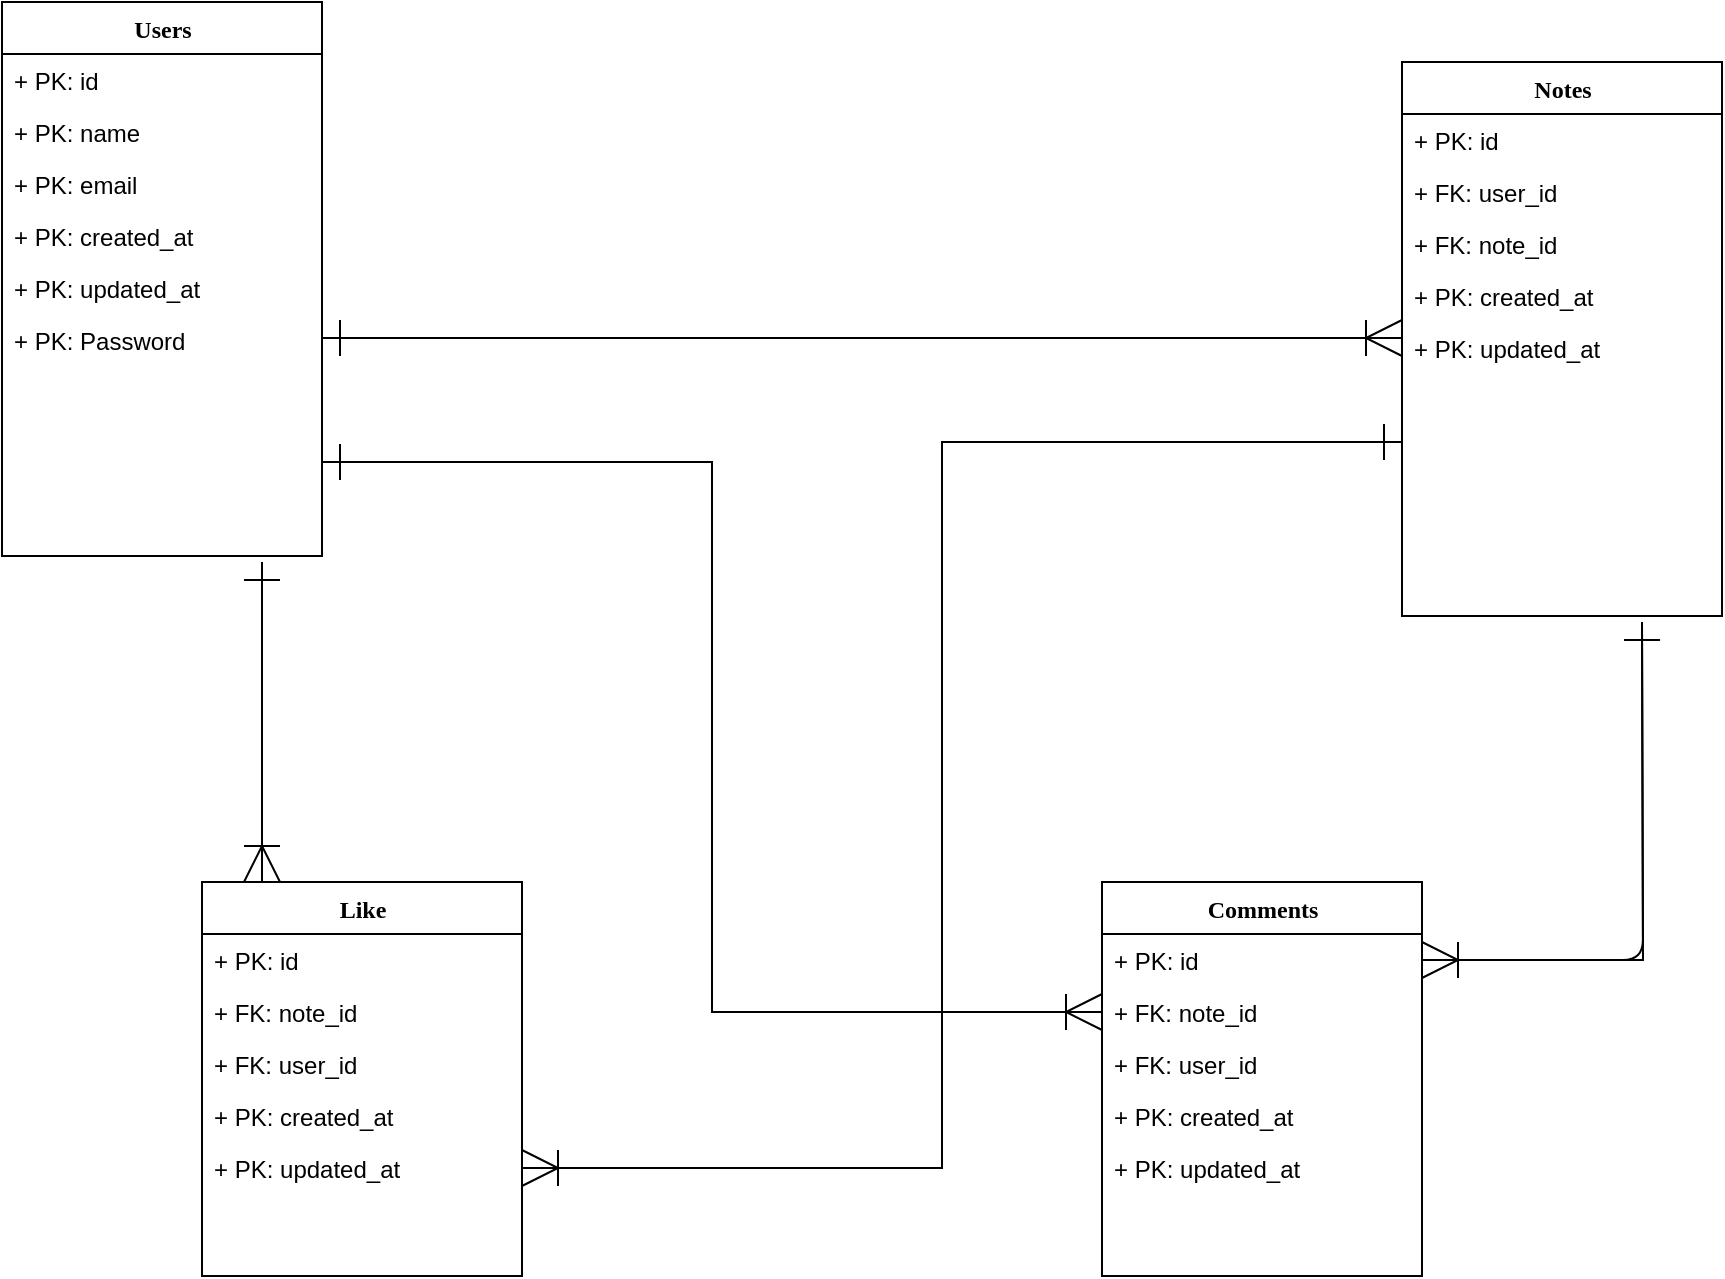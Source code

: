 <mxfile version="15.6.8" type="github"><diagram name="Page-1" id="9f46799a-70d6-7492-0946-bef42562c5a5"><mxGraphModel dx="786" dy="546" grid="1" gridSize="10" guides="1" tooltips="1" connect="1" arrows="1" fold="1" page="1" pageScale="1" pageWidth="1100" pageHeight="850" background="none" math="0" shadow="0"><root><mxCell id="0"/><mxCell id="1" parent="0"/><mxCell id="78961159f06e98e8-122" style="edgeStyle=orthogonalEdgeStyle;html=1;labelBackgroundColor=none;startFill=0;startSize=8;endArrow=ERoneToMany;endFill=0;endSize=16;fontFamily=Verdana;fontSize=12;elbow=vertical;entryX=1;entryY=0.5;entryDx=0;entryDy=0;" parent="1" target="78961159f06e98e8-44" edge="1"><mxGeometry relative="1" as="geometry"><mxPoint x="910" y="340" as="sourcePoint"/></mxGeometry></mxCell><mxCell id="78961159f06e98e8-30" value="Notes" style="swimlane;html=1;fontStyle=1;align=center;verticalAlign=top;childLayout=stackLayout;horizontal=1;startSize=26;horizontalStack=0;resizeParent=1;resizeLast=0;collapsible=1;marginBottom=0;swimlaneFillColor=#ffffff;rounded=0;shadow=0;comic=0;labelBackgroundColor=none;strokeWidth=1;fillColor=none;fontFamily=Verdana;fontSize=12" parent="1" vertex="1"><mxGeometry x="790" y="60" width="160" height="277" as="geometry"/></mxCell><mxCell id="78961159f06e98e8-31" value="+ PK: id" style="text;html=1;strokeColor=none;fillColor=none;align=left;verticalAlign=top;spacingLeft=4;spacingRight=4;whiteSpace=wrap;overflow=hidden;rotatable=0;points=[[0,0.5],[1,0.5]];portConstraint=eastwest;" parent="78961159f06e98e8-30" vertex="1"><mxGeometry y="26" width="160" height="26" as="geometry"/></mxCell><mxCell id="78961159f06e98e8-32" value="+ FK: user_id" style="text;html=1;strokeColor=none;fillColor=none;align=left;verticalAlign=top;spacingLeft=4;spacingRight=4;whiteSpace=wrap;overflow=hidden;rotatable=0;points=[[0,0.5],[1,0.5]];portConstraint=eastwest;" parent="78961159f06e98e8-30" vertex="1"><mxGeometry y="52" width="160" height="26" as="geometry"/></mxCell><mxCell id="78961159f06e98e8-33" value="+ FK: note_id" style="text;html=1;strokeColor=none;fillColor=none;align=left;verticalAlign=top;spacingLeft=4;spacingRight=4;whiteSpace=wrap;overflow=hidden;rotatable=0;points=[[0,0.5],[1,0.5]];portConstraint=eastwest;" parent="78961159f06e98e8-30" vertex="1"><mxGeometry y="78" width="160" height="26" as="geometry"/></mxCell><mxCell id="78961159f06e98e8-34" value="+ PK: created_at" style="text;html=1;strokeColor=none;fillColor=none;align=left;verticalAlign=top;spacingLeft=4;spacingRight=4;whiteSpace=wrap;overflow=hidden;rotatable=0;points=[[0,0.5],[1,0.5]];portConstraint=eastwest;" parent="78961159f06e98e8-30" vertex="1"><mxGeometry y="104" width="160" height="26" as="geometry"/></mxCell><mxCell id="78961159f06e98e8-36" value="+ PK: updated_at" style="text;html=1;strokeColor=none;fillColor=none;align=left;verticalAlign=top;spacingLeft=4;spacingRight=4;whiteSpace=wrap;overflow=hidden;rotatable=0;points=[[0,0.5],[1,0.5]];portConstraint=eastwest;" parent="78961159f06e98e8-30" vertex="1"><mxGeometry y="130" width="160" height="26" as="geometry"/></mxCell><mxCell id="78961159f06e98e8-43" value="Comments" style="swimlane;html=1;fontStyle=1;align=center;verticalAlign=top;childLayout=stackLayout;horizontal=1;startSize=26;horizontalStack=0;resizeParent=1;resizeLast=0;collapsible=1;marginBottom=0;swimlaneFillColor=#ffffff;rounded=0;shadow=0;comic=0;labelBackgroundColor=none;strokeWidth=1;fillColor=none;fontFamily=Verdana;fontSize=12" parent="1" vertex="1"><mxGeometry x="640" y="470" width="160" height="197" as="geometry"/></mxCell><mxCell id="78961159f06e98e8-44" value="+ PK: id" style="text;html=1;strokeColor=none;fillColor=none;align=left;verticalAlign=top;spacingLeft=4;spacingRight=4;whiteSpace=wrap;overflow=hidden;rotatable=0;points=[[0,0.5],[1,0.5]];portConstraint=eastwest;" parent="78961159f06e98e8-43" vertex="1"><mxGeometry y="26" width="160" height="26" as="geometry"/></mxCell><mxCell id="78961159f06e98e8-45" value="+ FK: note_id" style="text;html=1;strokeColor=none;fillColor=none;align=left;verticalAlign=top;spacingLeft=4;spacingRight=4;whiteSpace=wrap;overflow=hidden;rotatable=0;points=[[0,0.5],[1,0.5]];portConstraint=eastwest;" parent="78961159f06e98e8-43" vertex="1"><mxGeometry y="52" width="160" height="26" as="geometry"/></mxCell><mxCell id="78961159f06e98e8-49" value="+ FK: user_id" style="text;html=1;strokeColor=none;fillColor=none;align=left;verticalAlign=top;spacingLeft=4;spacingRight=4;whiteSpace=wrap;overflow=hidden;rotatable=0;points=[[0,0.5],[1,0.5]];portConstraint=eastwest;" parent="78961159f06e98e8-43" vertex="1"><mxGeometry y="78" width="160" height="26" as="geometry"/></mxCell><mxCell id="78961159f06e98e8-50" value="+ PK: created_at" style="text;html=1;strokeColor=none;fillColor=none;align=left;verticalAlign=top;spacingLeft=4;spacingRight=4;whiteSpace=wrap;overflow=hidden;rotatable=0;points=[[0,0.5],[1,0.5]];portConstraint=eastwest;" parent="78961159f06e98e8-43" vertex="1"><mxGeometry y="104" width="160" height="26" as="geometry"/></mxCell><mxCell id="78961159f06e98e8-52" value="+ PK: updated_at" style="text;html=1;strokeColor=none;fillColor=none;align=left;verticalAlign=top;spacingLeft=4;spacingRight=4;whiteSpace=wrap;overflow=hidden;rotatable=0;points=[[0,0.5],[1,0.5]];portConstraint=eastwest;" parent="78961159f06e98e8-43" vertex="1"><mxGeometry y="130" width="160" height="26" as="geometry"/></mxCell><mxCell id="78961159f06e98e8-121" style="edgeStyle=elbowEdgeStyle;html=1;labelBackgroundColor=none;startFill=0;startSize=16;endArrow=ERoneToMany;endFill=0;endSize=16;fontFamily=Verdana;fontSize=12;elbow=vertical;startArrow=ERone;targetPerimeterSpacing=16;sourcePerimeterSpacing=16;strokeWidth=1;" parent="1" edge="1"><mxGeometry relative="1" as="geometry"><mxPoint x="250" y="198" as="sourcePoint"/><mxPoint x="790" y="198" as="targetPoint"/><Array as="points"><mxPoint x="580" y="198"/></Array></mxGeometry></mxCell><mxCell id="321NVx_eleZ-_5GMZMlQ-7" style="edgeStyle=orthogonalEdgeStyle;rounded=0;orthogonalLoop=1;jettySize=auto;html=1;exitX=1;exitY=0.5;exitDx=0;exitDy=0;endArrow=ERone;endFill=0;endSize=16;" parent="1" source="78961159f06e98e8-44" edge="1"><mxGeometry relative="1" as="geometry"><mxPoint x="910" y="340" as="targetPoint"/></mxGeometry></mxCell><mxCell id="321NVx_eleZ-_5GMZMlQ-44" value="Users" style="swimlane;html=1;fontStyle=1;align=center;verticalAlign=top;childLayout=stackLayout;horizontal=1;startSize=26;horizontalStack=0;resizeParent=1;resizeLast=0;collapsible=1;marginBottom=0;swimlaneFillColor=#ffffff;rounded=0;shadow=0;comic=0;labelBackgroundColor=none;strokeWidth=1;fillColor=none;fontFamily=Verdana;fontSize=12" parent="1" vertex="1"><mxGeometry x="90" y="30" width="160" height="277" as="geometry"/></mxCell><mxCell id="321NVx_eleZ-_5GMZMlQ-45" value="+ PK: id" style="text;html=1;strokeColor=none;fillColor=none;align=left;verticalAlign=top;spacingLeft=4;spacingRight=4;whiteSpace=wrap;overflow=hidden;rotatable=0;points=[[0,0.5],[1,0.5]];portConstraint=eastwest;" parent="321NVx_eleZ-_5GMZMlQ-44" vertex="1"><mxGeometry y="26" width="160" height="26" as="geometry"/></mxCell><mxCell id="321NVx_eleZ-_5GMZMlQ-46" value="+ PK: name" style="text;html=1;strokeColor=none;fillColor=none;align=left;verticalAlign=top;spacingLeft=4;spacingRight=4;whiteSpace=wrap;overflow=hidden;rotatable=0;points=[[0,0.5],[1,0.5]];portConstraint=eastwest;" parent="321NVx_eleZ-_5GMZMlQ-44" vertex="1"><mxGeometry y="52" width="160" height="26" as="geometry"/></mxCell><mxCell id="321NVx_eleZ-_5GMZMlQ-47" value="+ PK: email" style="text;html=1;strokeColor=none;fillColor=none;align=left;verticalAlign=top;spacingLeft=4;spacingRight=4;whiteSpace=wrap;overflow=hidden;rotatable=0;points=[[0,0.5],[1,0.5]];portConstraint=eastwest;" parent="321NVx_eleZ-_5GMZMlQ-44" vertex="1"><mxGeometry y="78" width="160" height="26" as="geometry"/></mxCell><mxCell id="321NVx_eleZ-_5GMZMlQ-50" value="+ PK: created_at" style="text;html=1;strokeColor=none;fillColor=none;align=left;verticalAlign=top;spacingLeft=4;spacingRight=4;whiteSpace=wrap;overflow=hidden;rotatable=0;points=[[0,0.5],[1,0.5]];portConstraint=eastwest;" parent="321NVx_eleZ-_5GMZMlQ-44" vertex="1"><mxGeometry y="104" width="160" height="26" as="geometry"/></mxCell><mxCell id="321NVx_eleZ-_5GMZMlQ-51" value="+ PK: updated_at" style="text;html=1;strokeColor=none;fillColor=none;align=left;verticalAlign=top;spacingLeft=4;spacingRight=4;whiteSpace=wrap;overflow=hidden;rotatable=0;points=[[0,0.5],[1,0.5]];portConstraint=eastwest;" parent="321NVx_eleZ-_5GMZMlQ-44" vertex="1"><mxGeometry y="130" width="160" height="26" as="geometry"/></mxCell><mxCell id="PCuijJLLc33kb1cGmnIy-1" value="+ PK: Password" style="text;html=1;strokeColor=none;fillColor=none;align=left;verticalAlign=top;spacingLeft=4;spacingRight=4;whiteSpace=wrap;overflow=hidden;rotatable=0;points=[[0,0.5],[1,0.5]];portConstraint=eastwest;" vertex="1" parent="321NVx_eleZ-_5GMZMlQ-44"><mxGeometry y="156" width="160" height="26" as="geometry"/></mxCell><mxCell id="PCuijJLLc33kb1cGmnIy-3" value="Like" style="swimlane;html=1;fontStyle=1;align=center;verticalAlign=top;childLayout=stackLayout;horizontal=1;startSize=26;horizontalStack=0;resizeParent=1;resizeLast=0;collapsible=1;marginBottom=0;swimlaneFillColor=#ffffff;rounded=0;shadow=0;comic=0;labelBackgroundColor=none;strokeWidth=1;fillColor=none;fontFamily=Verdana;fontSize=12" vertex="1" parent="1"><mxGeometry x="190" y="470" width="160" height="197" as="geometry"/></mxCell><mxCell id="PCuijJLLc33kb1cGmnIy-4" value="+ PK: id" style="text;html=1;strokeColor=none;fillColor=none;align=left;verticalAlign=top;spacingLeft=4;spacingRight=4;whiteSpace=wrap;overflow=hidden;rotatable=0;points=[[0,0.5],[1,0.5]];portConstraint=eastwest;" vertex="1" parent="PCuijJLLc33kb1cGmnIy-3"><mxGeometry y="26" width="160" height="26" as="geometry"/></mxCell><mxCell id="PCuijJLLc33kb1cGmnIy-5" value="+ FK: note_id" style="text;html=1;strokeColor=none;fillColor=none;align=left;verticalAlign=top;spacingLeft=4;spacingRight=4;whiteSpace=wrap;overflow=hidden;rotatable=0;points=[[0,0.5],[1,0.5]];portConstraint=eastwest;" vertex="1" parent="PCuijJLLc33kb1cGmnIy-3"><mxGeometry y="52" width="160" height="26" as="geometry"/></mxCell><mxCell id="PCuijJLLc33kb1cGmnIy-6" value="+ FK: user_id" style="text;html=1;strokeColor=none;fillColor=none;align=left;verticalAlign=top;spacingLeft=4;spacingRight=4;whiteSpace=wrap;overflow=hidden;rotatable=0;points=[[0,0.5],[1,0.5]];portConstraint=eastwest;" vertex="1" parent="PCuijJLLc33kb1cGmnIy-3"><mxGeometry y="78" width="160" height="26" as="geometry"/></mxCell><mxCell id="PCuijJLLc33kb1cGmnIy-7" value="+ PK: created_at" style="text;html=1;strokeColor=none;fillColor=none;align=left;verticalAlign=top;spacingLeft=4;spacingRight=4;whiteSpace=wrap;overflow=hidden;rotatable=0;points=[[0,0.5],[1,0.5]];portConstraint=eastwest;" vertex="1" parent="PCuijJLLc33kb1cGmnIy-3"><mxGeometry y="104" width="160" height="26" as="geometry"/></mxCell><mxCell id="PCuijJLLc33kb1cGmnIy-8" value="+ PK: updated_at" style="text;html=1;strokeColor=none;fillColor=none;align=left;verticalAlign=top;spacingLeft=4;spacingRight=4;whiteSpace=wrap;overflow=hidden;rotatable=0;points=[[0,0.5],[1,0.5]];portConstraint=eastwest;" vertex="1" parent="PCuijJLLc33kb1cGmnIy-3"><mxGeometry y="130" width="160" height="26" as="geometry"/></mxCell><mxCell id="PCuijJLLc33kb1cGmnIy-9" style="edgeStyle=orthogonalEdgeStyle;rounded=0;orthogonalLoop=1;jettySize=auto;html=1;endArrow=ERone;endFill=0;endSize=16;startSize=16;" edge="1" parent="1"><mxGeometry relative="1" as="geometry"><mxPoint x="220" y="310" as="targetPoint"/><mxPoint x="220" y="470" as="sourcePoint"/><Array as="points"><mxPoint x="220" y="470"/></Array></mxGeometry></mxCell><mxCell id="PCuijJLLc33kb1cGmnIy-11" value="" style="endArrow=none;html=1;rounded=0;startSize=16;endFill=0;startArrow=ERoneToMany;startFill=0;" edge="1" parent="1"><mxGeometry width="50" height="50" relative="1" as="geometry"><mxPoint x="220" y="470" as="sourcePoint"/><mxPoint x="220" y="310" as="targetPoint"/></mxGeometry></mxCell><mxCell id="PCuijJLLc33kb1cGmnIy-17" value="" style="endArrow=ERone;html=1;rounded=0;startSize=16;endSize=16;strokeColor=default;edgeStyle=elbowEdgeStyle;exitX=0;exitY=0.5;exitDx=0;exitDy=0;startArrow=ERoneToMany;startFill=0;endFill=0;" edge="1" parent="1" source="78961159f06e98e8-45"><mxGeometry width="50" height="50" relative="1" as="geometry"><mxPoint x="720" y="310" as="sourcePoint"/><mxPoint x="250" y="260" as="targetPoint"/></mxGeometry></mxCell><mxCell id="PCuijJLLc33kb1cGmnIy-18" value="" style="endArrow=ERone;html=1;rounded=0;startSize=16;endSize=16;strokeColor=default;edgeStyle=orthogonalEdgeStyle;startArrow=ERoneToMany;startFill=0;endFill=0;" edge="1" parent="1"><mxGeometry width="50" height="50" relative="1" as="geometry"><mxPoint x="350" y="613" as="sourcePoint"/><mxPoint x="790" y="250" as="targetPoint"/><Array as="points"><mxPoint x="560" y="613"/><mxPoint x="560" y="250"/></Array></mxGeometry></mxCell></root></mxGraphModel></diagram></mxfile>